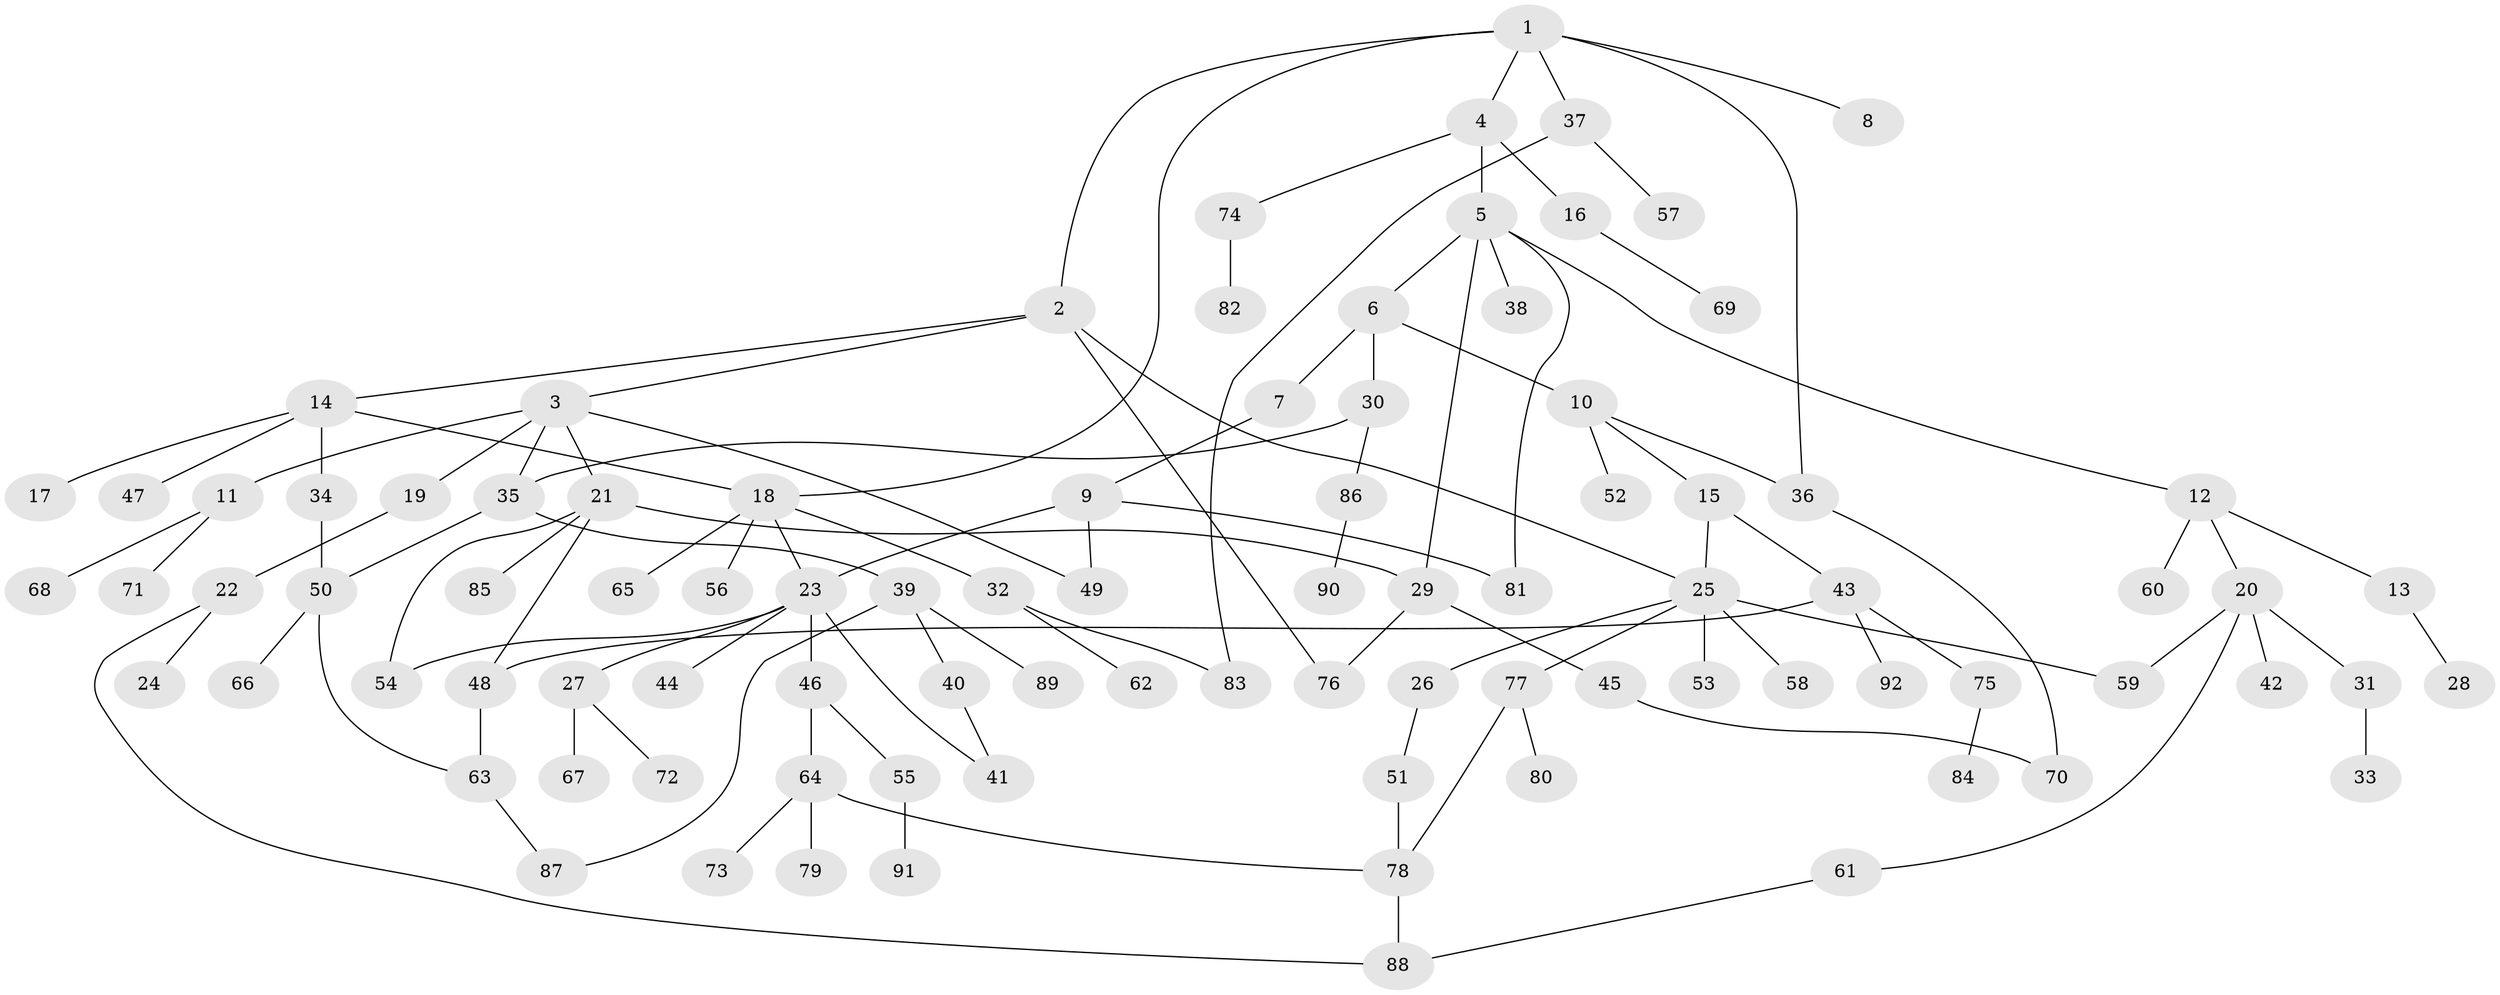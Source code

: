 // Generated by graph-tools (version 1.1) at 2025/49/03/09/25 03:49:25]
// undirected, 92 vertices, 113 edges
graph export_dot {
graph [start="1"]
  node [color=gray90,style=filled];
  1;
  2;
  3;
  4;
  5;
  6;
  7;
  8;
  9;
  10;
  11;
  12;
  13;
  14;
  15;
  16;
  17;
  18;
  19;
  20;
  21;
  22;
  23;
  24;
  25;
  26;
  27;
  28;
  29;
  30;
  31;
  32;
  33;
  34;
  35;
  36;
  37;
  38;
  39;
  40;
  41;
  42;
  43;
  44;
  45;
  46;
  47;
  48;
  49;
  50;
  51;
  52;
  53;
  54;
  55;
  56;
  57;
  58;
  59;
  60;
  61;
  62;
  63;
  64;
  65;
  66;
  67;
  68;
  69;
  70;
  71;
  72;
  73;
  74;
  75;
  76;
  77;
  78;
  79;
  80;
  81;
  82;
  83;
  84;
  85;
  86;
  87;
  88;
  89;
  90;
  91;
  92;
  1 -- 2;
  1 -- 4;
  1 -- 8;
  1 -- 37;
  1 -- 36;
  1 -- 18;
  2 -- 3;
  2 -- 14;
  2 -- 76;
  2 -- 25;
  3 -- 11;
  3 -- 19;
  3 -- 21;
  3 -- 35;
  3 -- 49;
  4 -- 5;
  4 -- 16;
  4 -- 74;
  5 -- 6;
  5 -- 12;
  5 -- 38;
  5 -- 81;
  5 -- 29;
  6 -- 7;
  6 -- 10;
  6 -- 30;
  7 -- 9;
  9 -- 23;
  9 -- 49;
  9 -- 81;
  10 -- 15;
  10 -- 36;
  10 -- 52;
  11 -- 68;
  11 -- 71;
  12 -- 13;
  12 -- 20;
  12 -- 60;
  13 -- 28;
  14 -- 17;
  14 -- 18;
  14 -- 34;
  14 -- 47;
  15 -- 25;
  15 -- 43;
  16 -- 69;
  18 -- 32;
  18 -- 56;
  18 -- 65;
  18 -- 23;
  19 -- 22;
  20 -- 31;
  20 -- 42;
  20 -- 59;
  20 -- 61;
  21 -- 29;
  21 -- 48;
  21 -- 54;
  21 -- 85;
  22 -- 24;
  22 -- 88;
  23 -- 27;
  23 -- 44;
  23 -- 46;
  23 -- 41;
  23 -- 54;
  25 -- 26;
  25 -- 53;
  25 -- 58;
  25 -- 77;
  25 -- 59;
  26 -- 51;
  27 -- 67;
  27 -- 72;
  29 -- 45;
  29 -- 76;
  30 -- 86;
  30 -- 35;
  31 -- 33;
  32 -- 62;
  32 -- 83;
  34 -- 50;
  35 -- 39;
  35 -- 50;
  36 -- 70;
  37 -- 57;
  37 -- 83;
  39 -- 40;
  39 -- 89;
  39 -- 87;
  40 -- 41;
  43 -- 75;
  43 -- 92;
  43 -- 48;
  45 -- 70;
  46 -- 55;
  46 -- 64;
  48 -- 63;
  50 -- 63;
  50 -- 66;
  51 -- 78;
  55 -- 91;
  61 -- 88;
  63 -- 87;
  64 -- 73;
  64 -- 78;
  64 -- 79;
  74 -- 82;
  75 -- 84;
  77 -- 80;
  77 -- 78;
  78 -- 88;
  86 -- 90;
}
